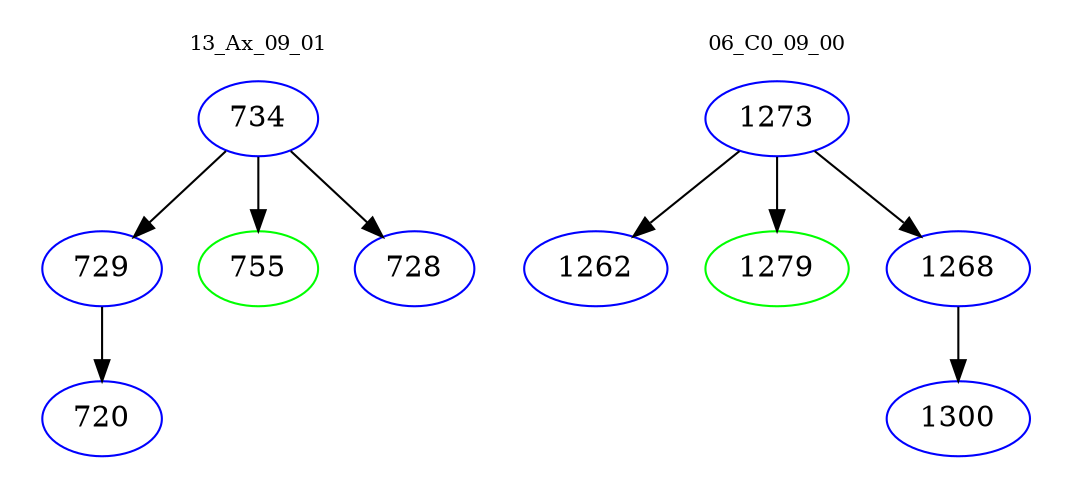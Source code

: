 digraph{
subgraph cluster_0 {
color = white
label = "13_Ax_09_01";
fontsize=10;
T0_734 [label="734", color="blue"]
T0_734 -> T0_729 [color="black"]
T0_729 [label="729", color="blue"]
T0_729 -> T0_720 [color="black"]
T0_720 [label="720", color="blue"]
T0_734 -> T0_755 [color="black"]
T0_755 [label="755", color="green"]
T0_734 -> T0_728 [color="black"]
T0_728 [label="728", color="blue"]
}
subgraph cluster_1 {
color = white
label = "06_C0_09_00";
fontsize=10;
T1_1273 [label="1273", color="blue"]
T1_1273 -> T1_1262 [color="black"]
T1_1262 [label="1262", color="blue"]
T1_1273 -> T1_1279 [color="black"]
T1_1279 [label="1279", color="green"]
T1_1273 -> T1_1268 [color="black"]
T1_1268 [label="1268", color="blue"]
T1_1268 -> T1_1300 [color="black"]
T1_1300 [label="1300", color="blue"]
}
}
